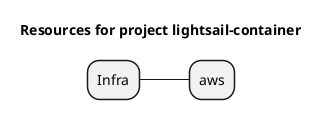 @startmindmap
title Resources for project lightsail-container
skinparam monochrome true
+ Infra
++ aws

@endmindmap